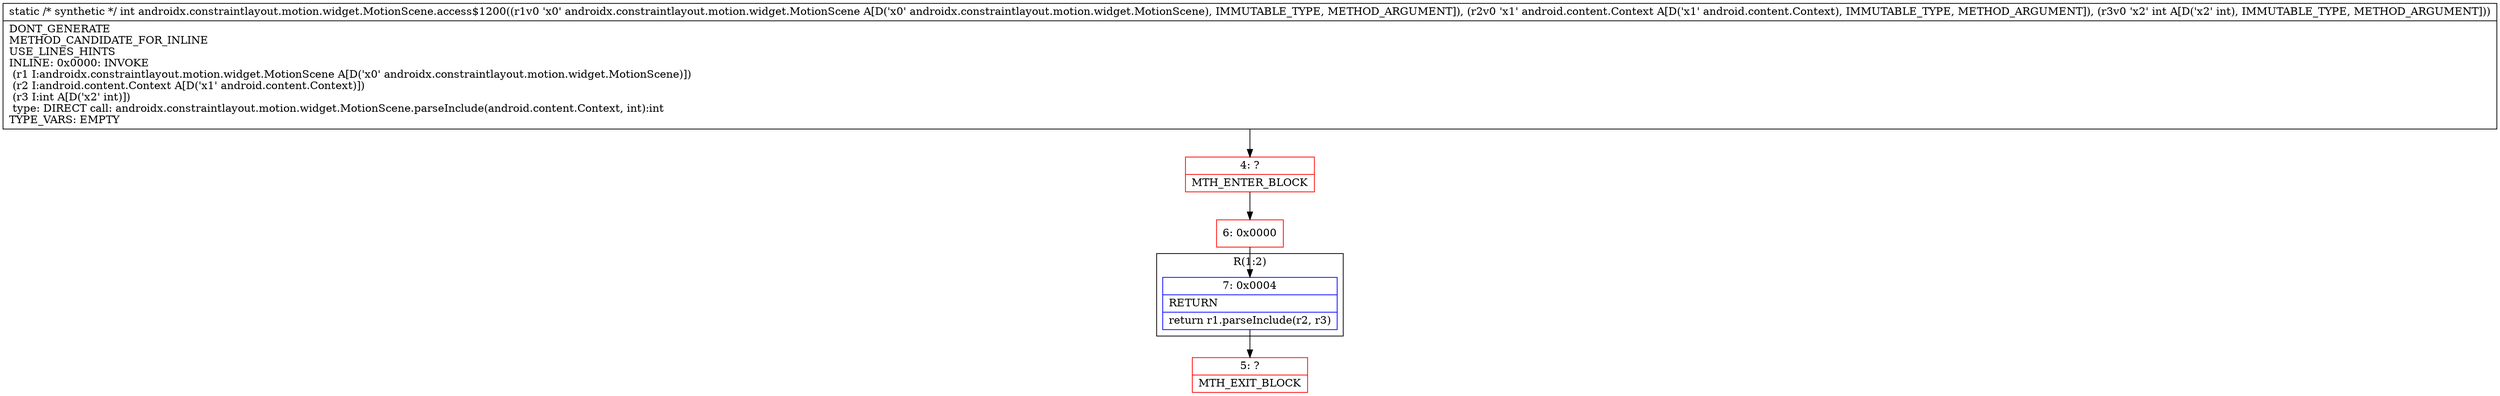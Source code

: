 digraph "CFG forandroidx.constraintlayout.motion.widget.MotionScene.access$1200(Landroidx\/constraintlayout\/motion\/widget\/MotionScene;Landroid\/content\/Context;I)I" {
subgraph cluster_Region_145277530 {
label = "R(1:2)";
node [shape=record,color=blue];
Node_7 [shape=record,label="{7\:\ 0x0004|RETURN\l|return r1.parseInclude(r2, r3)\l}"];
}
Node_4 [shape=record,color=red,label="{4\:\ ?|MTH_ENTER_BLOCK\l}"];
Node_6 [shape=record,color=red,label="{6\:\ 0x0000}"];
Node_5 [shape=record,color=red,label="{5\:\ ?|MTH_EXIT_BLOCK\l}"];
MethodNode[shape=record,label="{static \/* synthetic *\/ int androidx.constraintlayout.motion.widget.MotionScene.access$1200((r1v0 'x0' androidx.constraintlayout.motion.widget.MotionScene A[D('x0' androidx.constraintlayout.motion.widget.MotionScene), IMMUTABLE_TYPE, METHOD_ARGUMENT]), (r2v0 'x1' android.content.Context A[D('x1' android.content.Context), IMMUTABLE_TYPE, METHOD_ARGUMENT]), (r3v0 'x2' int A[D('x2' int), IMMUTABLE_TYPE, METHOD_ARGUMENT]))  | DONT_GENERATE\lMETHOD_CANDIDATE_FOR_INLINE\lUSE_LINES_HINTS\lINLINE: 0x0000: INVOKE  \l  (r1 I:androidx.constraintlayout.motion.widget.MotionScene A[D('x0' androidx.constraintlayout.motion.widget.MotionScene)])\l  (r2 I:android.content.Context A[D('x1' android.content.Context)])\l  (r3 I:int A[D('x2' int)])\l type: DIRECT call: androidx.constraintlayout.motion.widget.MotionScene.parseInclude(android.content.Context, int):int\lTYPE_VARS: EMPTY\l}"];
MethodNode -> Node_4;Node_7 -> Node_5;
Node_4 -> Node_6;
Node_6 -> Node_7;
}

